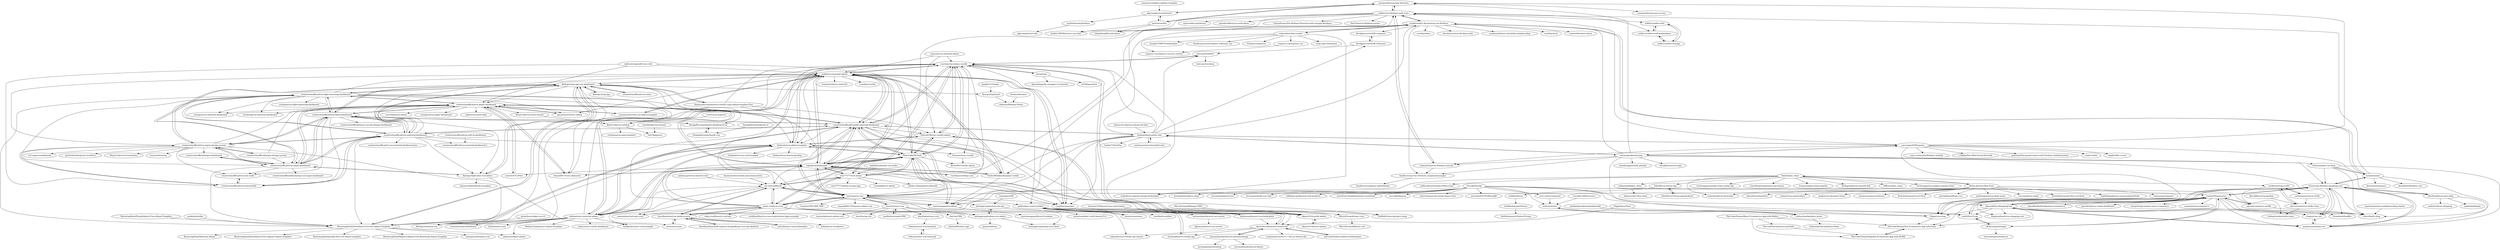 digraph G {
"mesqueeb/vuex-easy-firestore" -> "mesqueeb/vuex-easy-access"
"mesqueeb/vuex-easy-firestore" -> "gdg-tangier/vue-firestore"
"mesqueeb/vuex-easy-firestore" -> "posva/vuexfire" ["e"=1]
"mesqueeb/vuex-easy-firestore" -> "aofdev/vue-firebase-auth-vuex"
"creativetimofficial/vue-light-bootstrap-dashboard" -> "creativetimofficial/vue-paper-dashboard"
"creativetimofficial/vue-light-bootstrap-dashboard" -> "creativetimofficial/vue-black-dashboard"
"creativetimofficial/vue-light-bootstrap-dashboard" -> "cristijora/vue-light-bootstrap-dashboard"
"creativetimofficial/vue-light-bootstrap-dashboard" -> "creativetimofficial/vue-material-dashboard"
"creativetimofficial/vue-light-bootstrap-dashboard" -> "creativetimofficial/vue-argon-design-system"
"creativetimofficial/vue-light-bootstrap-dashboard" -> "flatlogic/sing-app-vue-dashboard"
"creativetimofficial/vue-light-bootstrap-dashboard" -> "BootstrapDash/StarAdmin-Free-Vue-Admin-Template"
"creativetimofficial/vue-light-bootstrap-dashboard" -> "devjin0617/vue2-admin-lte" ["e"=1]
"creativetimofficial/vue-light-bootstrap-dashboard" -> "creativetimofficial/vue-argon-dashboard"
"creativetimofficial/vue-light-bootstrap-dashboard" -> "BinarCode/vue-notifyjs"
"creativetimofficial/vue-light-bootstrap-dashboard" -> "tookit/vue-material-admin"
"creativetimofficial/vue-light-bootstrap-dashboard" -> "cristijora/vue-material-dashboard"
"creativetimofficial/vue-light-bootstrap-dashboard" -> "lucduong/vue-material-dashboard"
"creativetimofficial/vue-light-bootstrap-dashboard" -> "topfullstack/adminify"
"creativetimofficial/vue-light-bootstrap-dashboard" -> "epicmaxco/vuestic-admin" ["e"=1]
"coreui/coreui-free-vue-admin-template" -> "creativetimofficial/vue-paper-dashboard" ["e"=1]
"coreui/coreui-free-vue-admin-template" -> "tookit/vue-material-admin" ["e"=1]
"mattmezza/vue-beautiful-chat" -> "berksaribas/vuetify-chat" ["e"=1]
"DesignRevision/shards-ui" -> "DesignRevision/shards-vue" ["e"=1]
"codyseibert/tab-tracker" -> "academind/yt-devmeetup-vue-firebase"
"codyseibert/tab-tracker" -> "icebob/vue-express-mongo-boilerplate" ["e"=1]
"codyseibert/tab-tracker" -> "anaida07/MEVN-boilerplate" ["e"=1]
"codyseibert/tab-tracker" -> "bradtraversy/microposts_fullstack_vue" ["e"=1]
"codyseibert/tab-tracker" -> "Ethaan/vuexpresso" ["e"=1]
"codyseibert/tab-tracker" -> "express-vue/express-vue-mvc-starter"
"codyseibert/tab-tracker" -> "express-vue/express-vue" ["e"=1]
"codyseibert/tab-tracker" -> "vuejs-tips/cheatsheet" ["e"=1]
"creativetimofficial/vue-argon-design-system" -> "creativetimofficial/vue-argon-dashboard"
"creativetimofficial/vue-argon-design-system" -> "creativetimofficial/argon-design-system" ["e"=1]
"creativetimofficial/vue-argon-design-system" -> "creativetimofficial/vue-material-kit"
"creativetimofficial/vue-argon-design-system" -> "creativetimofficial/vue-now-ui-kit"
"creativetimofficial/vue-argon-design-system" -> "creativetimofficial/vue-black-dashboard"
"creativetimofficial/vue-argon-design-system" -> "creativetimofficial/vue-material-dashboard"
"creativetimofficial/vue-argon-design-system" -> "creativetimofficial/vue-light-bootstrap-dashboard"
"creativetimofficial/vue-argon-design-system" -> "creativetimofficial/vue-paper-dashboard"
"creativetimofficial/vue-argon-design-system" -> "mattrothenberg/vue-overdrive" ["e"=1]
"creativetimofficial/vue-argon-design-system" -> "vuesion/vuesion" ["e"=1]
"creativetimofficial/vue-argon-design-system" -> "tookit/vue-material-admin"
"creativetimofficial/vue-argon-design-system" -> "BinarCode/vue2-transitions" ["e"=1]
"creativetimofficial/vue-argon-design-system" -> "lusaxweb/vuesax" ["e"=1]
"creativetimofficial/vue-argon-design-system" -> "creativetimofficial/argon-dashboard" ["e"=1]
"creativetimofficial/vue-argon-design-system" -> "LeCoupa/vuedarkmode" ["e"=1]
"creativetimofficial/vue-argon-dashboard" -> "creativetimofficial/vue-black-dashboard"
"creativetimofficial/vue-argon-dashboard" -> "creativetimofficial/vue-argon-design-system"
"creativetimofficial/vue-argon-dashboard" -> "creativetimofficial/bootstrap-vue-argon-dashboard"
"creativetimofficial/vue-argon-dashboard" -> "creativetimofficial/vue-now-ui-kit"
"creativetimofficial/vue-argon-dashboard" -> "creativetimofficial/vue-material-dashboard"
"creativetimofficial/vue-argon-dashboard" -> "flatlogic/sing-app-vue-dashboard"
"creativetimofficial/vue-argon-dashboard" -> "creativetimofficial/vue-paper-dashboard"
"creativetimofficial/vue-argon-dashboard" -> "flatlogic/light-blue-vue-admin"
"creativetimofficial/vue-argon-dashboard" -> "creativetimofficial/argon-dashboard" ["e"=1]
"creativetimofficial/vue-argon-dashboard" -> "BootstrapDash/StarAdmin-Free-Vue-Admin-Template"
"flatlogic/sing-app-vue-dashboard" -> "flatlogic/light-blue-vue-admin"
"flatlogic/sing-app-vue-dashboard" -> "BootstrapDash/StarAdmin-Free-Vue-Admin-Template"
"flatlogic/sing-app-vue-dashboard" -> "flatlogic/sing-app" ["e"=1]
"flatlogic/sing-app-vue-dashboard" -> "creativetimofficial/vue-argon-dashboard"
"flatlogic/sing-app-vue-dashboard" -> "tookit/vue-material-admin"
"flatlogic/sing-app-vue-dashboard" -> "creativetimofficial/vue-material-dashboard"
"flatlogic/sing-app-vue-dashboard" -> "themeselection/materio-vuetify-vuejs-admin-template-free" ["e"=1]
"flatlogic/sing-app-vue-dashboard" -> "creativetimofficial/vue-notus" ["e"=1]
"flatlogic/sing-app-vue-dashboard" -> "DesignRevision/shards-dashboard-vue"
"flatlogic/sing-app-vue-dashboard" -> "creativetimofficial/vue-paper-dashboard"
"flatlogic/sing-app-vue-dashboard" -> "fatihunlu/vue-admin-template"
"flatlogic/sing-app-vue-dashboard" -> "creativetimofficial/vue-light-bootstrap-dashboard"
"flatlogic/sing-app-vue-dashboard" -> "flatlogic/material-vue"
"flatlogic/sing-app-vue-dashboard" -> "Alexays/Epiboard"
"flatlogic/sing-app-vue-dashboard" -> "creativetimofficial/vue-black-dashboard"
"Janglee123/eplee" -> "Alexays/Epiboard" ["e"=1]
"marketplacekit/marketplacekit" -> "stelace/marketplace-demo" ["e"=1]
"primefaces/sakai-vue-cli" -> "flatlogic/material-vue" ["e"=1]
"creativetimofficial/argon-design-system" -> "creativetimofficial/vue-argon-design-system" ["e"=1]
"creativetimofficial/argon-design-system" -> "creativetimofficial/vue-paper-dashboard" ["e"=1]
"creativetimofficial/argon-design-system" -> "creativetimofficial/vue-argon-dashboard" ["e"=1]
"creativetimofficial/vuetify-material-dashboard" -> "tookit/vue-material-admin"
"creativetimofficial/vuetify-material-dashboard" -> "Materialfy/M-Dash"
"creativetimofficial/vuetify-material-dashboard" -> "topfullstack/adminify"
"creativetimofficial/vuetify-material-dashboard" -> "vuetifyjs/awesome" ["e"=1]
"creativetimofficial/vuetify-material-dashboard" -> "vasttian/vue-admin-vuetify"
"creativetimofficial/vuetify-material-dashboard" -> "creativetimofficial/vue-material-dashboard"
"creativetimofficial/vuetify-material-dashboard" -> "creativetimofficial/vue-black-dashboard"
"creativetimofficial/vuetify-material-dashboard" -> "creativetimofficial/vue-paper-dashboard"
"creativetimofficial/vuetify-material-dashboard" -> "harryho/vue-crm"
"creativetimofficial/vuetify-material-dashboard" -> "fatihunlu/vue-admin-template"
"creativetimofficial/vuetify-material-dashboard" -> "eddami/nuxt-material-admin"
"creativetimofficial/vuetify-material-dashboard" -> "okami101/vuetify-admin"
"creativetimofficial/vuetify-material-dashboard" -> "ClickerMonkey/dayspan-vuetify" ["e"=1]
"creativetimofficial/vuetify-material-dashboard" -> "NelsonEAX/vue-vuetify-admin"
"creativetimofficial/vuetify-material-dashboard" -> "berksaribas/vuetify-chat"
"vuetifyjs/awesome" -> "tookit/vue-material-admin" ["e"=1]
"ever-co/ever-demand" -> "stelace/stelace" ["e"=1]
"creativetimofficial/vue-black-dashboard" -> "creativetimofficial/vue-argon-dashboard"
"creativetimofficial/vue-black-dashboard" -> "creativetimofficial/vue-light-bootstrap-dashboard"
"creativetimofficial/vue-black-dashboard" -> "creativetimofficial/vue-material-dashboard"
"creativetimofficial/vue-black-dashboard" -> "creativetimofficial/vuetify-material-dashboard"
"creativetimofficial/vue-black-dashboard" -> "DesignRevision/shards-dashboard-vue"
"creativetimofficial/vue-black-dashboard" -> "creativetimofficial/vue-argon-design-system"
"creativetimofficial/vue-black-dashboard" -> "creativetimofficial/vue-paper-dashboard"
"creativetimofficial/vue-black-dashboard" -> "creativetimofficial/vue-now-ui-kit"
"creativetimofficial/vue-black-dashboard" -> "creativetimofficial/vue-material-kit"
"creativetimofficial/vue-black-dashboard" -> "creativetimofficial/muse-vue-ant-design-dashboard" ["e"=1]
"creativetimofficial/vue-black-dashboard" -> "flatlogic/sing-app-vue-dashboard"
"creativetimofficial/vue-black-dashboard" -> "flatlogic/light-blue-vue-admin"
"armomu/vue-material-admin" -> "vasttian/vue-admin-vuetify" ["e"=1]
"armomu/vue-material-admin" -> "NelsonEAX/vue-vuetify-admin" ["e"=1]
"armomu/vue-material-admin" -> "tookit/vue-material-admin" ["e"=1]
"flatlogic/sing-app" -> "flatlogic/sing-app-vue-dashboard" ["e"=1]
"what-crud/vue-crud" -> "what-crud/laravel-crud-api"
"what-crud/vue-crud" -> "ais-one/cookbook"
"what-crud/vue-crud" -> "Materialfy/M-Dash"
"what-crud/vue-crud" -> "harryho/vue-crm"
"what-crud/vue-crud" -> "davellanedam/vue-skeleton-mvp"
"what-crud/vue-crud" -> "okami101/vuetify-admin"
"what-crud/vue-crud" -> "waseembarcha/vuejs-crud"
"what-crud/vue-crud" -> "rash0/Vue-Ecom"
"what-crud/vue-crud" -> "wxs77577/rest-admin"
"what-crud/vue-crud" -> "inshopgroup/inshop-crm-admin"
"what-crud/vue-crud" -> "eddami/nuxt-material-admin"
"what-crud/vue-crud" -> "tookit/vue-material-admin"
"what-crud/vue-crud" -> "creativetimofficial/vuetify-material-dashboard"
"what-crud/vue-crud" -> "topfullstack/adminify"
"what-crud/vue-crud" -> "cornflourblue/vue-vuex-registration-login-example" ["e"=1]
"Materialfy/M-Dash" -> "vasttian/vue-admin-vuetify"
"Materialfy/M-Dash" -> "creativetimofficial/vuetify-material-dashboard"
"Materialfy/M-Dash" -> "NelsonEAX/vue-vuetify-admin"
"Materialfy/M-Dash" -> "fatihunlu/vue-admin-template"
"Materialfy/M-Dash" -> "what-crud/vue-crud"
"Materialfy/M-Dash" -> "tookit/vue-material-admin"
"Materialfy/M-Dash" -> "topfullstack/adminify"
"Materialfy/M-Dash" -> "okami101/vuetify-admin"
"Materialfy/M-Dash" -> "eddami/nuxt-material-admin"
"Materialfy/M-Dash" -> "Kirito001/vuetify-admin"
"Materialfy/M-Dash" -> "nasirouwagana/vuebase"
"Materialfy/M-Dash" -> "wxs77577/rest-admin"
"Materialfy/M-Dash" -> "vuetifyjs/awesome" ["e"=1]
"Materialfy/M-Dash" -> "harryho/vue-crm"
"Materialfy/M-Dash" -> "ais-one/cookbook"
"berksaribas/vuetify-chat" -> "davidgaroro/vuetify-todo-pwa"
"berksaribas/vuetify-chat" -> "IanLuan/TodoDev"
"berksaribas/vuetify-chat" -> "nasirouwagana/vuebase"
"berksaribas/vuetify-chat" -> "vasttian/vue-admin-vuetify"
"berksaribas/vuetify-chat" -> "mattmezza/vue-beautiful-chat" ["e"=1]
"berksaribas/vuetify-chat" -> "ratracegrad/meal-prep"
"berksaribas/vuetify-chat" -> "academind/yt-devmeetup-vue-firebase"
"berksaribas/vuetify-chat" -> "vuetifyjs/awesome" ["e"=1]
"berksaribas/vuetify-chat" -> "herbat73/GenVue"
"berksaribas/vuetify-chat" -> "aofdev/vue-firebase-auth-vuex"
"berksaribas/vuetify-chat" -> "creativetimofficial/vuetify-material-dashboard"
"berksaribas/vuetify-chat" -> "savvyapps/SAVuegram"
"berksaribas/vuetify-chat" -> "ClickerMonkey/dayspan-vuetify" ["e"=1]
"berksaribas/vuetify-chat" -> "harryho/vue-crm"
"ivanlori/Vuemmerce" -> "ikismail/Vue-ShoppingCart"
"ivanlori/Vuemmerce" -> "rash0/Vue-Ecom"
"ivanlori/Vuemmerce" -> "crisgon/vue-cart"
"ivanlori/Vuemmerce" -> "18chetanpatel/shipit"
"ivanlori/Vuemmerce" -> "14nrv/buefy-shop"
"ivanlori/Vuemmerce" -> "ittus/vuejs-firebase-shopping-cart"
"ivanlori/Vuemmerce" -> "sdras/ecommerce-netlify" ["e"=1]
"ivanlori/Vuemmerce" -> "Hujjat/vue-shop"
"ivanlori/Vuemmerce" -> "cosmicjs/vue-ecommerce"
"ivanlori/Vuemmerce" -> "TheCoderDream/Vue-Ecommerce-App-with-Vuex"
"ivanlori/Vuemmerce" -> "matheusazzi/shop-vue"
"ivanlori/Vuemmerce" -> "AntonMoskalchenko/nuxt-ecommerce"
"ivanlori/Vuemmerce" -> "JayeshLab/vue-crypto-dashboard"
"ivanlori/Vuemmerce" -> "strapi/strapi-starter-nuxt-e-commerce" ["e"=1]
"ivanlori/Vuemmerce" -> "dangvanthanh/vue-shopping-cart"
"tookit/vue-material-admin" -> "vuetifyjs/awesome" ["e"=1]
"tookit/vue-material-admin" -> "creativetimofficial/vuetify-material-dashboard"
"tookit/vue-material-admin" -> "topfullstack/adminify"
"tookit/vue-material-admin" -> "vasttian/vue-admin-vuetify"
"tookit/vue-material-admin" -> "Materialfy/M-Dash"
"tookit/vue-material-admin" -> "eddami/nuxt-material-admin"
"tookit/vue-material-admin" -> "epicmaxco/vuestic-admin" ["e"=1]
"tookit/vue-material-admin" -> "ClickerMonkey/dayspan-vuetify" ["e"=1]
"tookit/vue-material-admin" -> "vuematerial/vue-material" ["e"=1]
"tookit/vue-material-admin" -> "goldcoders-corp/vuetified"
"tookit/vue-material-admin" -> "flatlogic/sing-app-vue-dashboard"
"tookit/vue-material-admin" -> "wxs77577/rest-admin"
"tookit/vue-material-admin" -> "coreui/coreui-free-vue-admin-template" ["e"=1]
"tookit/vue-material-admin" -> "fatihunlu/vue-admin-template"
"tookit/vue-material-admin" -> "vuetifyjs/vuetify" ["e"=1]
"stelace/stelace" -> "stelace/marketplace-demo"
"mdbootstrap/mdb-vue-ui-kit" -> "creativetimofficial/vue-material-kit" ["e"=1]
"mdbootstrap/mdb-vue-ui-kit" -> "tookit/vue-material-admin" ["e"=1]
"mdbootstrap/mdb-vue-ui-kit" -> "creativetimofficial/vue-paper-dashboard" ["e"=1]
"mdbootstrap/mdb-vue-ui-kit" -> "creativetimofficial/vuetify-material-dashboard" ["e"=1]
"sdras/ecommerce-netlify" -> "ivanlori/Vuemmerce" ["e"=1]
"sdras/ecommerce-netlify" -> "14nrv/buefy-shop" ["e"=1]
"inoerp/inoERP" -> "inshopgroup/inshop-crm-api" ["e"=1]
"marinaaisa/nuxt-markdown-blog-starter" -> "14nrv/buefy-shop" ["e"=1]
"ClickerMonkey/dayspan-vuetify" -> "tookit/vue-material-admin" ["e"=1]
"ClickerMonkey/dayspan-vuetify" -> "nasirouwagana/vuebase" ["e"=1]
"ClickerMonkey/dayspan-vuetify" -> "topfullstack/adminify" ["e"=1]
"ClickerMonkey/dayspan-vuetify" -> "creativetimofficial/vuetify-material-dashboard" ["e"=1]
"ikismail/Vue-ShoppingCart" -> "ivanlori/Vuemmerce"
"ikismail/Vue-ShoppingCart" -> "ittus/vuejs-firebase-shopping-cart"
"ikismail/Vue-ShoppingCart" -> "matheusazzi/shop-vue"
"ikismail/Vue-ShoppingCart" -> "dangvanthanh/vue-shopping-cart"
"ikismail/Vue-ShoppingCart" -> "crisgon/vue-cart"
"ikismail/Vue-ShoppingCart" -> "itswadesh/foodfire"
"ikismail/Vue-ShoppingCart" -> "TheCoderDream/Vue-Ecommerce-App-with-Vuex"
"ikismail/Vue-ShoppingCart" -> "rash0/Vue-Ecom"
"ikismail/Vue-ShoppingCart" -> "14nrv/buefy-shop"
"ikismail/Vue-ShoppingCart" -> "Hujjat/vue-shop"
"creativetimofficial/vue-material-dashboard" -> "creativetimofficial/vue-material-kit"
"creativetimofficial/vue-material-dashboard" -> "creativetimofficial/vue-black-dashboard"
"creativetimofficial/vue-material-dashboard" -> "creativetimofficial/vuetify-material-dashboard"
"creativetimofficial/vue-material-dashboard" -> "creativetimofficial/vue-argon-dashboard"
"creativetimofficial/vue-material-dashboard" -> "creativetimofficial/vue-light-bootstrap-dashboard"
"creativetimofficial/vue-material-dashboard" -> "flatlogic/sing-app-vue-dashboard"
"creativetimofficial/vue-material-dashboard" -> "BootstrapDash/StarAdmin-Free-Vue-Admin-Template"
"creativetimofficial/vue-material-dashboard" -> "creativetimofficial/vue-argon-design-system"
"creativetimofficial/vue-material-dashboard" -> "flatlogic/light-blue-vue-admin"
"creativetimofficial/vue-material-dashboard" -> "fatihunlu/vue-admin-template"
"creativetimofficial/vue-material-dashboard" -> "creativetimofficial/vue-paper-dashboard"
"creativetimofficial/vue-material-dashboard" -> "tookit/vue-material-admin"
"creativetimofficial/vue-material-dashboard" -> "creativetimofficial/vue-material-dashboard-2"
"creativetimofficial/vue-material-dashboard" -> "creativetimofficial/ct-vue-material-dashboard-pro"
"eddami/nuxt-material-admin" -> "Geminii/nuxtjs-dashboard"
"eddami/nuxt-material-admin" -> "tookit/vue-material-admin"
"eddami/nuxt-material-admin" -> "flatlogic/material-vue"
"eddami/nuxt-material-admin" -> "vasttian/vue-admin-vuetify"
"eddami/nuxt-material-admin" -> "toadkicker/nuxt-crud-example"
"eddami/nuxt-material-admin" -> "Materialfy/M-Dash"
"eddami/nuxt-material-admin" -> "fzn0x/mazer-nuxt" ["e"=1]
"eddami/nuxt-material-admin" -> "fatihunlu/vue-admin-template"
"eddami/nuxt-material-admin" -> "WailanTirajoh/nuxt3-admin-template" ["e"=1]
"eddami/nuxt-material-admin" -> "rekryt/nuxt-vuetify-dashboard"
"eddami/nuxt-material-admin" -> "ais-one/cookbook"
"eddami/nuxt-material-admin" -> "creativetimofficial/vuetify-material-dashboard"
"eddami/nuxt-material-admin" -> "BootstrapDash/StarAdmin-Free-Vue-Admin-Template"
"eddami/nuxt-material-admin" -> "zeknoss/empire-admin"
"davellanedam/vue-skeleton-mvp" -> "davellanedam/node-express-mongodb-jwt-rest-api-skeleton" ["e"=1]
"davellanedam/vue-skeleton-mvp" -> "ais-one/cookbook"
"davellanedam/vue-skeleton-mvp" -> "zmts/beauty-vuejs-boilerplate" ["e"=1]
"davellanedam/vue-skeleton-mvp" -> "vuesion/vuesion" ["e"=1]
"davellanedam/vue-skeleton-mvp" -> "what-crud/vue-crud"
"davellanedam/vue-skeleton-mvp" -> "bshiluk/vue-wordpress" ["e"=1]
"BootstrapDash/PurpleAdmin-Free-Admin-Template" -> "BootstrapDash/StarAdmin-Free-Vue-Admin-Template" ["e"=1]
"topfullstack/node-vue-moba" -> "wxs77577/rest-admin" ["e"=1]
"inshopgroup/inshop-crm-admin" -> "inshopgroup/inshop-crm-api"
"inshopgroup/inshop-crm-admin" -> "inshopgroup/inshop-crm-client"
"inshopgroup/inshop-crm-admin" -> "jpaulet/dArray"
"BootstrapDash/StarAdmin-Free-Vue-Admin-Template" -> "flatlogic/sing-app-vue-dashboard"
"BootstrapDash/StarAdmin-Free-Vue-Admin-Template" -> "zeknoss/empire-admin"
"BootstrapDash/StarAdmin-Free-Vue-Admin-Template" -> "fatihunlu/vue-admin-template"
"BootstrapDash/StarAdmin-Free-Vue-Admin-Template" -> "BootstrapDash/purple-free-vue-admin-template"
"BootstrapDash/StarAdmin-Free-Vue-Admin-Template" -> "BootstrapDash/MajesticAdmin-Free-Bootstrap-Admin-Template" ["e"=1]
"BootstrapDash/StarAdmin-Free-Vue-Admin-Template" -> "laraspace/laraspace-vue" ["e"=1]
"BootstrapDash/StarAdmin-Free-Vue-Admin-Template" -> "BootstrapDash/Material-Admin" ["e"=1]
"BootstrapDash/StarAdmin-Free-Vue-Admin-Template" -> "BootstrapDash/StarAdmin-Free-Angular-Admin-Template" ["e"=1]
"fatihunlu/vue-admin-template" -> "NelsonEAX/vue-vuetify-admin"
"fatihunlu/vue-admin-template" -> "vasttian/vue-admin-vuetify"
"fatihunlu/vue-admin-template" -> "okami101/vuetify-admin"
"fatihunlu/vue-admin-template" -> "Materialfy/M-Dash"
"fatihunlu/vue-admin-template" -> "BootstrapDash/StarAdmin-Free-Vue-Admin-Template"
"fatihunlu/vue-admin-template" -> "flatlogic/material-vue"
"fatihunlu/vue-admin-template" -> "Yiuman/citrus-vuetify" ["e"=1]
"fatihunlu/vue-admin-template" -> "bezkoder/vue-js-crud-example" ["e"=1]
"fatihunlu/vue-admin-template" -> "fatihunlu/vue-bootstrap-blog"
"fatihunlu/vue-admin-template" -> "eddami/nuxt-material-admin"
"nasirouwagana/vuebase" -> "nasirouwagana/laravel-vuebase"
"vuesion/vuesion" -> "davellanedam/vue-skeleton-mvp" ["e"=1]
"Viveckh/Veniqa" -> "ever-co/ever-demand" ["e"=1]
"Viveckh/Veniqa" -> "ikismail/Vue-ShoppingCart"
"Viveckh/Veniqa" -> "ivanlori/Vuemmerce"
"Viveckh/Veniqa" -> "chec/commercejs-nextjs-demo-store" ["e"=1]
"Viveckh/Veniqa" -> "yaroslav0507/FullStackJS" ["e"=1]
"Viveckh/Veniqa" -> "jrussbautista/dress-shop" ["e"=1]
"Viveckh/Veniqa" -> "mrvautin/expressCart" ["e"=1]
"Viveckh/Veniqa" -> "luvuong-le/node-vue-chat"
"Viveckh/Veniqa" -> "stelace/stelace"
"Viveckh/Veniqa" -> "sdil/open-production-web-projects"
"Viveckh/Veniqa" -> "storefront-foundation/react-storefront" ["e"=1]
"Viveckh/Veniqa" -> "icebob/vue-express-mongo-boilerplate" ["e"=1]
"Viveckh/Veniqa" -> "sdras/ecommerce-netlify" ["e"=1]
"Viveckh/Veniqa" -> "syscolabs/kasaya" ["e"=1]
"Viveckh/Veniqa" -> "rash0/Vue-Ecom"
"alefesouza/laravel-vue-boilerplate" -> "goldcoders-corp/vuetified" ["e"=1]
"alefesouza/laravel-vue-boilerplate" -> "darryldecode/laravel-starter-kit" ["e"=1]
"davestewart/vue-trello-clone" -> "zackthoutt/vue-trello"
"davestewart/vue-trello-clone" -> "CodingGarden/trello-clone"
"gdg-tangier/vue-firestore" -> "posva/vuexfire" ["e"=1]
"gdg-tangier/vue-firestore" -> "mesqueeb/vuex-easy-firestore"
"gdg-tangier/vue-firestore" -> "myfirebase/myfirebase"
"davellanedam/node-express-mongodb-jwt-rest-api-skeleton" -> "davellanedam/vue-skeleton-mvp" ["e"=1]
"puikinsh/notika" -> "BootstrapDash/StarAdmin-Free-Vue-Admin-Template" ["e"=1]
"creativetimofficial/vue-material-kit" -> "creativetimofficial/vue-now-ui-kit"
"creativetimofficial/vue-material-kit" -> "creativetimofficial/vue-material-dashboard"
"creativetimofficial/vue-material-kit" -> "creativetimofficial/vue-argon-design-system"
"koumoul-dev/vuetify-jsonschema-form" -> "ais-one/cookbook" ["e"=1]
"vuetifyjs/vuetifyjs.com" -> "academind/yt-devmeetup-vue-firebase" ["e"=1]
"vuetifyjs/vuetifyjs.com" -> "topfullstack/adminify" ["e"=1]
"vuetifyjs/vuetifyjs.com" -> "tookit/vue-material-admin" ["e"=1]
"TheCoderDream/React-Ecommerce-App-with-Redux" -> "TheCoderDream/Angular-Ecommerce-App-with-NGRX" ["e"=1]
"TheCoderDream/React-Ecommerce-App-with-Redux" -> "TheCoderDream/Vue-Ecommerce-App-with-Vuex" ["e"=1]
"TheCoderDream/React-Ecommerce-App-with-Redux" -> "TheCoderDream/react-portfolio" ["e"=1]
"ratracegrad/meal-prep" -> "academind/yt-devmeetup-vue-firebase"
"ratracegrad/meal-prep" -> "berksaribas/vuetify-chat"
"ratracegrad/meal-prep" -> "savvyapps/SAVuegram"
"ratracegrad/meal-prep" -> "ittus/vuejs-firebase-shopping-cart"
"ratracegrad/meal-prep" -> "Hujjat/vue-shop"
"ratracegrad/meal-prep" -> "sdras/sample-vue-shop" ["e"=1]
"ratracegrad/meal-prep" -> "CaptainYouz/vue-firebase-tutorial"
"ratracegrad/meal-prep" -> "crisgon/vue-cart"
"ratracegrad/meal-prep" -> "bradtraversy/vue_firestore_employeemanager"
"ratracegrad/meal-prep" -> "iamshaunjp/vuetify-playlist" ["e"=1]
"ratracegrad/meal-prep" -> "mesqueeb/vuex-easy-firestore"
"ratracegrad/meal-prep" -> "anoobbava/movie-app"
"DesignRevision/shards-vue" -> "DesignRevision/shards-dashboard-vue"
"sdras/sample-vue-shop" -> "14nrv/buefy-shop" ["e"=1]
"sdras/sample-vue-shop" -> "matheusazzi/shop-vue" ["e"=1]
"sdras/sample-vue-shop" -> "BosNaufal/vue-mini-shop" ["e"=1]
"sdras/sample-vue-shop" -> "ittus/vuejs-firebase-shopping-cart" ["e"=1]
"sdras/sample-vue-shop" -> "tamiat/tamiat" ["e"=1]
"elcobvg/laravel-vuetify-spa" -> "goldcoders-corp/vuetified"
"wxs77577/rest-admin" -> "topfullstack/adminify"
"wxs77577/rest-admin" -> "ais-one/cookbook"
"wxs77577/rest-admin" -> "wxs77577/adonis-mongo-app"
"wxs77577/rest-admin" -> "tookit/vue-material-admin"
"wxs77577/rest-admin" -> "Materialfy/M-Dash"
"wxs77577/rest-admin" -> "what-crud/vue-crud"
"wxs77577/rest-admin" -> "Cambalab/vue-admin" ["e"=1]
"wxs77577/rest-admin" -> "vasttian/vue-admin-vuetify"
"wxs77577/rest-admin" -> "adonis-china/adonis-adminify"
"TheCoderDream/Vue-Ecommerce-App-with-Vuex" -> "TheCoderDream/Angular-Ecommerce-App-with-NGRX"
"DesignRevision/shards-dashboard-vue" -> "DesignRevision/shards-vue"
"creativetimofficial/argon-dashboard" -> "creativetimofficial/vue-argon-dashboard" ["e"=1]
"anthonygore/vue-laravel-crud" -> "ais-one/cookbook" ["e"=1]
"rash0/Vue-Ecom" -> "18chetanpatel/shipit"
"rash0/Vue-Ecom" -> "ivanlori/Vuemmerce"
"faviator/faviator" -> "vladocar/Minimal-Notes"
"davidgaroro/vuetify-todo-pwa" -> "davidgaroro/vuetify-swipeout"
"davidgaroro/vuetify-todo-pwa" -> "IanLuan/TodoDev"
"NelsonEAX/vue-vuetify-admin" -> "okami101/vuetify-admin"
"NelsonEAX/vue-vuetify-admin" -> "vasttian/vue-admin-vuetify"
"NelsonEAX/vue-vuetify-admin" -> "fatihunlu/vue-admin-template"
"NelsonEAX/vue-vuetify-admin" -> "Materialfy/M-Dash"
"ais-one/cookbook" -> "what-crud/vue-crud"
"ais-one/cookbook" -> "waseembarcha/vuejs-crud"
"ais-one/cookbook" -> "wxs77577/rest-admin"
"ais-one/cookbook" -> "harryho/vue-crm"
"ais-one/cookbook" -> "vasttian/vue-admin-vuetify"
"ais-one/cookbook" -> "nasirouwagana/vuebase"
"ais-one/cookbook" -> "davellanedam/vue-skeleton-mvp"
"ais-one/cookbook" -> "toadkicker/nuxt-crud-example"
"bradtraversy/vue_firestore_employeemanager" -> "bradtraversy/jquery-githubfinder" ["e"=1]
"crisgon/vue-cart" -> "matheusazzi/shop-vue"
"crisgon/vue-cart" -> "ittus/vuejs-firebase-shopping-cart"
"vasttian/vue-admin-vuetify" -> "IanLuan/TodoDev"
"vasttian/vue-admin-vuetify" -> "Materialfy/M-Dash"
"vasttian/vue-admin-vuetify" -> "NelsonEAX/vue-vuetify-admin"
"vasttian/vue-admin-vuetify" -> "fatihunlu/vue-admin-template"
"vasttian/vue-admin-vuetify" -> "okami101/vuetify-admin"
"vasttian/vue-admin-vuetify" -> "darosh/oax"
"vasttian/vue-admin-vuetify" -> "tookit/vue-material-admin"
"vasttian/vue-admin-vuetify" -> "creativetimofficial/vuetify-material-dashboard"
"vasttian/vue-admin-vuetify" -> "vuetifyjs/awesome" ["e"=1]
"vasttian/vue-admin-vuetify" -> "TheWebFosters/project-camp"
"vasttian/vue-admin-vuetify" -> "topfullstack/adminify"
"vasttian/vue-admin-vuetify" -> "Yiuman/citrus-vuetify" ["e"=1]
"aofdev/vue-firebase-auth-vuex" -> "CaptainYouz/vue-firebase-tutorial"
"aofdev/vue-firebase-auth-vuex" -> "sejr/vuefire-quickstart"
"aofdev/vue-firebase-auth-vuex" -> "garethredfern/vue-auth-demo"
"aofdev/vue-firebase-auth-vuex" -> "aofdev/vuefire-auth"
"aofdev/vue-firebase-auth-vuex" -> "mesqueeb/vuex-easy-firestore"
"aofdev/vue-firebase-auth-vuex" -> "lmiller1990/firestore-vue-chat"
"aofdev/vue-firebase-auth-vuex" -> "aofdev/vuefire-realtimedatabase"
"aofdev/vue-firebase-auth-vuex" -> "CiaranPearse/Vie-firebase-firestore-auth-storage-database"
"aofdev/vue-firebase-auth-vuex" -> "DaxChen/vue-firebase-starter"
"aofdev/vue-firebase-auth-vuex" -> "academind/yt-devmeetup-vue-firebase"
"aofdev/vue-firebase-auth-vuex" -> "hfogelberg/fb-auth-demo"
"savvyapps/SAVuegram" -> "Hujjat/vue-shop"
"savvyapps/SAVuegram" -> "CaptainYouz/vue-firebase-tutorial"
"savvyapps/SAVuegram" -> "aofdev/vue-firebase-auth-vuex"
"savvyapps/SAVuegram" -> "mesqueeb/vuex-easy-firestore"
"savvyapps/SAVuegram" -> "ratracegrad/meal-prep"
"savvyapps/SAVuegram" -> "tamiat/tamiat"
"savvyapps/SAVuegram" -> "gautemo/Vue-guard-routes-with-Firebase-Authentication"
"savvyapps/SAVuegram" -> "berksaribas/vuetify-chat"
"savvyapps/SAVuegram" -> "vuejs/vuefire" ["e"=1]
"savvyapps/SAVuegram" -> "rajatk16/dc-covers"
"savvyapps/SAVuegram" -> "nuxt-community/firebase-module" ["e"=1]
"savvyapps/SAVuegram" -> "yTakkar/Vue-Mini-Social-Network" ["e"=1]
"Alexays/Epiboard" -> "vladocar/Minimal-Notes"
"flatlogic/light-blue-vue-admin" -> "flatlogic/sing-app-vue-dashboard"
"flatlogic/light-blue-vue-admin" -> "creativetimofficial/vue-argon-dashboard"
"flatlogic/light-blue-vue-admin" -> "flatlogic/material-vue"
"flatlogic/light-blue-vue-admin" -> "slanatech/dashblocks-template" ["e"=1]
"darryldecode/laravel-starter-kit" -> "goldcoders-corp/vuetified"
"darryldecode/laravel-starter-kit" -> "scriptmint/Laravel-5.7-Vue.js-Starter-Kit" ["e"=1]
"darryldecode/laravel-starter-kit" -> "elcobvg/laravel-vuetify-spa"
"darryldecode/laravel-starter-kit" -> "eolant/laravel-vuetify-spa-starter"
"darryldecode/laravel-starter-kit" -> "adr1enbe4udou1n/laravel-boilerplate" ["e"=1]
"darryldecode/laravel-starter-kit" -> "jeremykenedy/laravel-material-design"
"Hujjat/vue-shop" -> "ittus/vuejs-firebase-shopping-cart"
"Hujjat/vue-shop" -> "TheCoderDream/Vue-Ecommerce-App-with-Vuex"
"Hujjat/laravStart" -> "Hujjat/vue-shop" ["e"=1]
"Hujjat/laravStart" -> "darryldecode/laravel-starter-kit" ["e"=1]
"stelace/marketplace-demo" -> "stelace/stelace"
"stelace/marketplace-demo" -> "stelace/heroes-platform-demo"
"creativetimofficial/vue-now-ui-kit" -> "creativetimofficial/vue-material-kit"
"davidgaroro/vuetify-swipeout" -> "davidgaroro/vuetify-todo-pwa"
"inshopgroup/inshop-crm-api" -> "inshopgroup/inshop-crm-admin"
"inshopgroup/inshop-crm-api" -> "inshopgroup/inshop-crm-client"
"idanSaban/react-crm" -> "bebraw/react-crm-backend"
"IanLuan/TodoDev" -> "IanLuan/vue-keep"
"IanLuan/TodoDev" -> "vasttian/vue-admin-vuetify"
"TheCoderDream/Angular-Ecommerce-App-with-NGRX" -> "TheCoderDream/Vue-Ecommerce-App-with-Vuex"
"advanced-chat/vue-advanced-chat" -> "berksaribas/vuetify-chat" ["e"=1]
"creativetimofficial/vue-notus" -> "flatlogic/sing-app-vue-dashboard" ["e"=1]
"shelcia/CRM" -> "shelcia/Weather-app"
"Yiuman/citrus-vuetify" -> "Kirito001/vuetify-admin" ["e"=1]
"AnowarCST/laravel-vue-crud-starter" -> "okami101/vuetify-admin" ["e"=1]
"AnowarCST/laravel-vue-crud-starter" -> "darryldecode/laravel-starter-kit" ["e"=1]
"18chetanpatel/shipit" -> "rash0/Vue-Ecom"
"18chetanpatel/shipit" -> "ivanlori/Vuemmerce"
"18chetanpatel/shipit" -> "staticdesigner/modevue"
"Datlyfe/jira_clone" -> "zackthoutt/vue-trello"
"Datlyfe/jira_clone" -> "trungvose/jira-clone-angular" ["e"=1]
"Datlyfe/jira_clone" -> "kutlugsahin/vue-smooth-dnd" ["e"=1]
"Datlyfe/jira_clone" -> "oldboyxx/jira_clone" ["e"=1]
"Datlyfe/jira_clone" -> "TahaSh/vue-forum-app"
"Datlyfe/jira_clone" -> "techreagan/vue-nodejs-youtube-clone" ["e"=1]
"Datlyfe/jira_clone" -> "salihozdemir/stackoverflow-clone" ["e"=1]
"Datlyfe/jira_clone" -> "davellanedam/vue-skeleton-mvp"
"Datlyfe/jira_clone" -> "techreagan/youtube-clone-nodejs-api" ["e"=1]
"Datlyfe/jira_clone" -> "LinusBorg/composition-api-demos" ["e"=1]
"Datlyfe/jira_clone" -> "ditdot-dev/vue-flow-form"
"Datlyfe/jira_clone" -> "sebastianfdz/jira_clone"
"Datlyfe/jira_clone" -> "wearebraid/vue-formulate" ["e"=1]
"TahaSh/vue-forum-app" -> "TahaSh/vue-forum-app-backend"
"TahaSh/vue-forum-app" -> "sebbkw/forum"
"ditdot-dev/vue-flow-form" -> "Krutie/advanced-vue3-form"
"ditdot-dev/vue-flow-form" -> "wearebraid/vue-formulate" ["e"=1]
"ditdot-dev/vue-flow-form" -> "smickelbeard/flowy-vue" ["e"=1]
"ditdot-dev/vue-flow-form" -> "prabhuignoto/vue-float-menu" ["e"=1]
"ditdot-dev/vue-flow-form" -> "vue-email/vue-email" ["e"=1]
"ditdot-dev/vue-flow-form" -> "Krutie/distraction-free-vue-form"
"ditdot-dev/vue-flow-form" -> "amineyarman/vue-kinesis" ["e"=1]
"ditdot-dev/vue-flow-form" -> "SophiaSaiada/vue-conversational-form"
"ditdot-dev/vue-flow-form" -> "basics/nuxt-booster" ["e"=1]
"ditdot-dev/vue-flow-form" -> "ohmyform/ohmyform" ["e"=1]
"ditdot-dev/vue-flow-form" -> "unlayer/vue-email-editor" ["e"=1]
"ditdot-dev/vue-flow-form" -> "asigloo/vue-dynamic-forms" ["e"=1]
"ditdot-dev/vue-flow-form" -> "harryho/vue-crm"
"ditdot-dev/vue-flow-form" -> "Datlyfe/jira_clone"
"okami101/vuetify-admin" -> "okami101/laravel-admin"
"okami101/vuetify-admin" -> "NelsonEAX/vue-vuetify-admin"
"okami101/vuetify-admin" -> "vasttian/vue-admin-vuetify"
"okami101/vuetify-admin" -> "fatihunlu/vue-admin-template"
"bebraw/react-crm-backend" -> "bebraw/react-crm-frontend"
"MicroPyramid/react-crm" -> "MicroPyramid/flutter-crm"
"okami101/laravel-admin" -> "okami101/vuetify-admin"
"TahaSh/vue-forum-app-backend" -> "TahaSh/vue-forum-app"
"bebraw/react-crm-frontend" -> "bebraw/react-crm-backend"
"TheCoderDream/react-portfolio" -> "TheCoderDream/Angular-Ecommerce-App-with-NGRX"
"themeselection/materio-vuetify-vuejs-admin-template-free" -> "flatlogic/material-vue" ["e"=1]
"themeselection/materio-vuetify-vuejs-admin-template-free" -> "NelsonEAX/vue-vuetify-admin" ["e"=1]
"themeselection/materio-vuetify-vuejs-admin-template-free" -> "vasttian/vue-admin-vuetify" ["e"=1]
"themeselection/materio-vuetify-vuejs-admin-template-free" -> "fatihunlu/vue-admin-template" ["e"=1]
"themeselection/materio-vuetify-vuejs-admin-template-free" -> "flatlogic/sing-app-vue-dashboard" ["e"=1]
"creativetimofficial/vue-soft-ui-dashboard" -> "creativetimofficial/vue-material-dashboard-2"
"Cocolabs-SAS/cocorico" -> "stelace/stelace" ["e"=1]
"misterGF/CoPilot" -> "creativetimofficial/vue-paper-dashboard" ["e"=1]
"tomRedox/simpleCRM" -> "harryho/react-crm" ["e"=1]
"BosNaufal/vue-mini-shop" -> "ittus/vuejs-firebase-shopping-cart"
"BosNaufal/vue-mini-shop" -> "rajabishek/begin"
"BosNaufal/vue-mini-shop" -> "matheusazzi/shop-vue"
"BosNaufal/vue-mini-shop" -> "andylei18/vue-shopping" ["e"=1]
"zackthoutt/vue-trello" -> "carlosazaustre/vue-trello"
"zackthoutt/vue-trello" -> "davestewart/vue-trello-clone"
"zackthoutt/vue-trello" -> "CodingGarden/trello-clone"
"sebastianfdz/jira_clone" -> "daniserrano7/jira-clone"
"posva/vuexfire" -> "gdg-tangier/vue-firestore" ["e"=1]
"posva/vuexfire" -> "mesqueeb/vuex-easy-firestore" ["e"=1]
"posva/vuexfire" -> "hfogelberg/fb-auth-demo" ["e"=1]
"posva/vuexfire" -> "lmiller1990/firestore-vue-chat" ["e"=1]
"jeremykenedy/laravel-material-design" -> "darryldecode/laravel-starter-kit"
"jeremykenedy/laravel-material-design" -> "jeremykenedy/larablog"
"jeremykenedy/laravel-material-design" -> "jeremykenedy/laravel-admin"
"matheusazzi/shop-vue" -> "ittus/vuejs-firebase-shopping-cart"
"matheusazzi/shop-vue" -> "crisgon/vue-cart"
"matheusazzi/shop-vue" -> "ikismail/Vue-ShoppingCart"
"express-vue/express-vue" -> "express-vue/express-vue-mvc-starter" ["e"=1]
"adr1enbe4udou1n/laravel-boilerplate" -> "darryldecode/laravel-starter-kit" ["e"=1]
"zmts/beauty-vuejs-boilerplate" -> "davellanedam/vue-skeleton-mvp" ["e"=1]
"santiblanko/vue-instant" -> "NxtChg/pieces" ["e"=1]
"AshMenhennett/Forum" -> "AshMenhennett/Salon-Pricing"
"creativetimofficial/vue-paper-dashboard" -> "creativetimofficial/vue-light-bootstrap-dashboard"
"creativetimofficial/vue-paper-dashboard" -> "misterGF/CoPilot" ["e"=1]
"creativetimofficial/vue-paper-dashboard" -> "epicmaxco/vuestic-admin" ["e"=1]
"creativetimofficial/vue-paper-dashboard" -> "topfullstack/adminify"
"creativetimofficial/vue-paper-dashboard" -> "creativetimofficial/vuetify-material-dashboard"
"creativetimofficial/vue-paper-dashboard" -> "BinarCode/vue-form-wizard" ["e"=1]
"creativetimofficial/vue-paper-dashboard" -> "vue-bulma/vue-admin" ["e"=1]
"creativetimofficial/vue-paper-dashboard" -> "creativetimofficial/vue-black-dashboard"
"creativetimofficial/vue-paper-dashboard" -> "cristijora/vue-paper-dashboard"
"creativetimofficial/vue-paper-dashboard" -> "creativetimofficial/vue-argon-dashboard"
"creativetimofficial/vue-paper-dashboard" -> "devjin0617/vue2-admin-lte" ["e"=1]
"creativetimofficial/vue-paper-dashboard" -> "coreui/coreui-free-vue-admin-template" ["e"=1]
"creativetimofficial/vue-paper-dashboard" -> "xaksis/vue-good-table" ["e"=1]
"creativetimofficial/vue-paper-dashboard" -> "lucduong/vue-material-dashboard"
"creativetimofficial/vue-paper-dashboard" -> "cristijora/vue-material-dashboard"
"ittus/vuejs-firebase-shopping-cart" -> "matheusazzi/shop-vue"
"ittus/vuejs-firebase-shopping-cart" -> "crisgon/vue-cart"
"ittus/vuejs-firebase-shopping-cart" -> "tamiat/tamiat"
"ittus/vuejs-firebase-shopping-cart" -> "ikismail/Vue-ShoppingCart"
"ittus/vuejs-firebase-shopping-cart" -> "BosNaufal/vue-mini-shop"
"ittus/vuejs-firebase-shopping-cart" -> "Hujjat/vue-shop"
"ittus/vuejs-firebase-shopping-cart" -> "ivanlori/Vuemmerce"
"ittus/vuejs-firebase-shopping-cart" -> "itswadesh/foodfire"
"ittus/vuejs-firebase-shopping-cart" -> "14nrv/buefy-shop"
"BinarCode/vue-form-wizard" -> "BinarCode/vue-notifyjs" ["e"=1]
"sebbkw/forum" -> "AshMenhennett/Forum"
"devjin0617/vue2-admin-lte" -> "creativetimofficial/vue-paper-dashboard" ["e"=1]
"devjin0617/vue2-admin-lte" -> "topfullstack/adminify" ["e"=1]
"devjin0617/vue2-admin-lte" -> "tookit/vue-material-admin" ["e"=1]
"nerissaolaes/laravel-vue-starter" -> "kJamesy/laravel-vue-starter"
"aofdev/vuefire-realtimedatabase" -> "aofdev/vuefire-storage"
"aofdev/vuefire-realtimedatabase" -> "aofdev/vuefire-auth"
"myfirebase/myfirebase" -> "gdg-tangier/cervello"
"aofdev/vuefire-auth" -> "aofdev/vuefire-realtimedatabase"
"aofdev/vuefire-auth" -> "aofdev/vuefire-storage"
"aofdev/vuefire-storage" -> "aofdev/vuefire-realtimedatabase"
"aofdev/vuefire-storage" -> "aofdev/vuefire-auth"
"topfullstack/adminify" -> "wxs77577/rest-admin"
"topfullstack/adminify" -> "tookit/vue-material-admin"
"topfullstack/adminify" -> "creativetimofficial/vuetify-material-dashboard"
"topfullstack/adminify" -> "harryho/vue-crm"
"topfullstack/adminify" -> "Materialfy/M-Dash"
"topfullstack/adminify" -> "vasttian/vue-admin-vuetify"
"topfullstack/adminify" -> "vuetifyjs/awesome" ["e"=1]
"topfullstack/adminify" -> "creativetimofficial/vue-paper-dashboard"
"topfullstack/adminify" -> "devjin0617/vue2-admin-lte" ["e"=1]
"topfullstack/adminify" -> "ClickerMonkey/dayspan-vuetify" ["e"=1]
"topfullstack/adminify" -> "misterGF/CoPilot" ["e"=1]
"topfullstack/adminify" -> "academind/yt-devmeetup-vue-firebase"
"topfullstack/adminify" -> "nasirouwagana/vuebase"
"topfullstack/adminify" -> "ais-one/cookbook"
"topfullstack/adminify" -> "vuetifyjs/vuetifyjs.com" ["e"=1]
"epicmaxco/vuestic-admin" -> "creativetimofficial/vue-paper-dashboard" ["e"=1]
"goldcoders-corp/vuetified" -> "elcobvg/laravel-vuetify-spa"
"goldcoders-corp/vuetified" -> "darryldecode/laravel-starter-kit"
"goldcoders-corp/vuetified" -> "laravel-enso/enso" ["e"=1]
"goldcoders-corp/vuetified" -> "alefesouza/laravel-vue-boilerplate" ["e"=1]
"goldcoders-corp/vuetified" -> "vuetified/vuetified"
"goldcoders-corp/vuetified" -> "nerissaolaes/laravel-vue-starter"
"goldcoders-corp/vuetified" -> "eolant/laravel-vuetify-spa-starter"
"goldcoders-corp/vuetified" -> "ratiw/vuetable-2-with-laravel-5.4" ["e"=1]
"goldcoders-corp/vuetified" -> "TheWebFosters/project-camp"
"harryho/react-crm" -> "tomRedox/simpleCRM" ["e"=1]
"harryho/react-crm" -> "harryho/vue-crm"
"harryho/react-crm" -> "marmelab/react-admin-crm"
"harryho/react-crm" -> "harryho/ng-crm"
"harryho/react-crm" -> "idanSaban/react-crm"
"harryho/react-crm" -> "MicroPyramid/react-crm"
"harryho/react-crm" -> "shelcia/CRM"
"azouaoui-med/pro-sidebar-template" -> "gdg-tangier/vue-firestore" ["e"=1]
"BrockReece/vue-kanban" -> "davestewart/vue-trello-clone" ["e"=1]
"tamiat/tamiat" -> "ittus/vuejs-firebase-shopping-cart"
"tamiat/tamiat" -> "academind/yt-devmeetup-vue-firebase"
"tamiat/tamiat" -> "14nrv/buefy-shop"
"tamiat/tamiat" -> "krestaino/nuepress" ["e"=1]
"tamiat/tamiat" -> "alexabbott/firebase-cms" ["e"=1]
"tamiat/tamiat" -> "aofdev/vue-firebase-auth-vuex"
"MicroPyramid/Django-CRM" -> "MicroPyramid/react-crm" ["e"=1]
"euvl/vue-js-popover" -> "BinarCode/vue-notifyjs" ["e"=1]
"harryho/vue-crm" -> "harryho/react-crm"
"harryho/vue-crm" -> "inshopgroup/inshop-crm-admin"
"harryho/vue-crm" -> "topfullstack/adminify"
"harryho/vue-crm" -> "what-crud/vue-crud"
"harryho/vue-crm" -> "mayank091193/quasar-admin-crm" ["e"=1]
"harryho/vue-crm" -> "ais-one/cookbook"
"harryho/vue-crm" -> "creativetimofficial/vuetify-material-dashboard"
"harryho/vue-crm" -> "fatihunlu/vue-admin-template"
"harryho/vue-crm" -> "inshopgroup/inshop-crm-api"
"harryho/vue-crm" -> "Materialfy/M-Dash"
"harryho/vue-crm" -> "vuetifyjs/awesome" ["e"=1]
"harryho/vue-crm" -> "waseembarcha/vuejs-crud"
"harryho/vue-crm" -> "Leandco/TM-CRM_ERP" ["e"=1]
"harryho/vue-crm" -> "nasirouwagana/vuebase"
"harryho/vue-crm" -> "goldcoders-corp/vuetified"
"CaptainYouz/vue-firebase-tutorial" -> "aofdev/vue-firebase-auth-vuex"
"CaptainYouz/vue-firebase-tutorial" -> "bradtraversy/vue_firestore_employeemanager"
"laravel-enso/enso" -> "goldcoders-corp/vuetified" ["e"=1]
"darosh/oax" -> "darosh/angular-swagger-ui-material"
"darosh/oax" -> "vasttian/vue-admin-vuetify"
"darosh/oax" -> "cb109/payshare"
"academind/yt-devmeetup-vue-firebase" -> "bradtraversy/vue_firestore_employeemanager"
"academind/yt-devmeetup-vue-firebase" -> "vuetifyjs/docs" ["e"=1]
"academind/yt-devmeetup-vue-firebase" -> "tamiat/tamiat"
"academind/yt-devmeetup-vue-firebase" -> "davidroyer/nuxt-firebase-auth" ["e"=1]
"academind/yt-devmeetup-vue-firebase" -> "aofdev/vue-firebase-auth-vuex"
"academind/yt-devmeetup-vue-firebase" -> "academind/nuxt-storyblok-complete-blog"
"academind/yt-devmeetup-vue-firebase" -> "codyseibert/tab-tracker"
"academind/yt-devmeetup-vue-firebase" -> "nasirouwagana/vuebase"
"academind/yt-devmeetup-vue-firebase" -> "vuetifyjs/nuxt"
"academind/yt-devmeetup-vue-firebase" -> "davidgaroro/vuetify-swipeout"
"academind/yt-devmeetup-vue-firebase" -> "yomete/firestore-demo"
"carlosazaustre/vue-trello" -> "zackthoutt/vue-trello"
"carlosazaustre/vue-trello" -> "davestewart/vue-trello-clone"
"BinarCode/vue-notifyjs" -> "cristijora/vue-npm-template"
"BinarCode/vue-notifyjs" -> "NxtChg/pieces"
"mesqueeb/vuex-easy-firestore" ["l"="-7.693,-32.698"]
"mesqueeb/vuex-easy-access" ["l"="-7.693,-32.729"]
"gdg-tangier/vue-firestore" ["l"="-7.662,-32.738"]
"posva/vuexfire" ["l"="-6.738,-32.168", "c"=72]
"aofdev/vue-firebase-auth-vuex" ["l"="-7.692,-32.675"]
"creativetimofficial/vue-light-bootstrap-dashboard" ["l"="-7.965,-32.731"]
"creativetimofficial/vue-paper-dashboard" ["l"="-7.941,-32.716"]
"creativetimofficial/vue-black-dashboard" ["l"="-7.989,-32.724"]
"cristijora/vue-light-bootstrap-dashboard" ["l"="-7.959,-32.774"]
"creativetimofficial/vue-material-dashboard" ["l"="-7.985,-32.707"]
"creativetimofficial/vue-argon-design-system" ["l"="-7.984,-32.748"]
"flatlogic/sing-app-vue-dashboard" ["l"="-8.008,-32.705"]
"BootstrapDash/StarAdmin-Free-Vue-Admin-Template" ["l"="-8.002,-32.679"]
"devjin0617/vue2-admin-lte" ["l"="-6.317,-32.427", "c"=72]
"creativetimofficial/vue-argon-dashboard" ["l"="-8.009,-32.729"]
"BinarCode/vue-notifyjs" ["l"="-8.029,-32.8"]
"tookit/vue-material-admin" ["l"="-7.958,-32.667"]
"cristijora/vue-material-dashboard" ["l"="-7.928,-32.748"]
"lucduong/vue-material-dashboard" ["l"="-7.934,-32.766"]
"topfullstack/adminify" ["l"="-7.9,-32.652"]
"epicmaxco/vuestic-admin" ["l"="-6.225,-32.33", "c"=72]
"coreui/coreui-free-vue-admin-template" ["l"="-6.31,-32.378", "c"=72]
"mattmezza/vue-beautiful-chat" ["l"="-6.602,-32.654", "c"=72]
"berksaribas/vuetify-chat" ["l"="-7.813,-32.648"]
"DesignRevision/shards-ui" ["l"="22.848,-27.544", "c"=28]
"DesignRevision/shards-vue" ["l"="-8.128,-32.74"]
"codyseibert/tab-tracker" ["l"="-7.747,-32.714"]
"academind/yt-devmeetup-vue-firebase" ["l"="-7.761,-32.658"]
"icebob/vue-express-mongo-boilerplate" ["l"="3.01,-20.914", "c"=450]
"anaida07/MEVN-boilerplate" ["l"="3.098,-20.806", "c"=450]
"bradtraversy/microposts_fullstack_vue" ["l"="-50.463,-10.617", "c"=388]
"Ethaan/vuexpresso" ["l"="-0.024,-20.574", "c"=153]
"express-vue/express-vue-mvc-starter" ["l"="-7.737,-32.755"]
"express-vue/express-vue" ["l"="-6.665,-32.215", "c"=72]
"vuejs-tips/cheatsheet" ["l"="-6.522,-32.346", "c"=72]
"creativetimofficial/argon-design-system" ["l"="-12.926,-30.831", "c"=741]
"creativetimofficial/vue-material-kit" ["l"="-8.015,-32.753"]
"creativetimofficial/vue-now-ui-kit" ["l"="-8.003,-32.768"]
"mattrothenberg/vue-overdrive" ["l"="-6.789,-32.372", "c"=72]
"vuesion/vuesion" ["l"="-6.532,-32.262", "c"=72]
"BinarCode/vue2-transitions" ["l"="-6.765,-32.384", "c"=72]
"lusaxweb/vuesax" ["l"="-6.428,-32.278", "c"=72]
"creativetimofficial/argon-dashboard" ["l"="-12.864,-30.783", "c"=741]
"LeCoupa/vuedarkmode" ["l"="-6.811,-32.304", "c"=72]
"creativetimofficial/bootstrap-vue-argon-dashboard" ["l"="-8.053,-32.768"]
"flatlogic/light-blue-vue-admin" ["l"="-8.035,-32.706"]
"flatlogic/sing-app" ["l"="9.774,-22.606", "c"=47]
"themeselection/materio-vuetify-vuejs-admin-template-free" ["l"="-12.928,-31.321", "c"=343]
"creativetimofficial/vue-notus" ["l"="-13.016,-31.383", "c"=343]
"DesignRevision/shards-dashboard-vue" ["l"="-8.083,-32.73"]
"fatihunlu/vue-admin-template" ["l"="-7.972,-32.649"]
"flatlogic/material-vue" ["l"="-8.019,-32.666"]
"Alexays/Epiboard" ["l"="-8.001,-32.813"]
"Janglee123/eplee" ["l"="11.656,-7.263", "c"=1221]
"marketplacekit/marketplacekit" ["l"="-15.227,27.953", "c"=29]
"stelace/marketplace-demo" ["l"="-7.574,-32.399"]
"primefaces/sakai-vue-cli" ["l"="-6.283,-30.834", "c"=1186]
"creativetimofficial/vuetify-material-dashboard" ["l"="-7.928,-32.667"]
"Materialfy/M-Dash" ["l"="-7.928,-32.629"]
"vuetifyjs/awesome" ["l"="-7.773,-30.242", "c"=31]
"vasttian/vue-admin-vuetify" ["l"="-7.921,-32.648"]
"harryho/vue-crm" ["l"="-7.934,-32.589"]
"eddami/nuxt-material-admin" ["l"="-7.969,-32.63"]
"okami101/vuetify-admin" ["l"="-7.948,-32.623"]
"ClickerMonkey/dayspan-vuetify" ["l"="-6.496,-32.633", "c"=72]
"NelsonEAX/vue-vuetify-admin" ["l"="-7.947,-32.642"]
"ever-co/ever-demand" ["l"="2.01,-21.018", "c"=269]
"stelace/stelace" ["l"="-7.595,-32.421"]
"creativetimofficial/muse-vue-ant-design-dashboard" ["l"="-12.942,-30.918", "c"=741]
"armomu/vue-material-admin" ["l"="-3.318,-35.728", "c"=246]
"what-crud/vue-crud" ["l"="-7.9,-32.594"]
"what-crud/laravel-crud-api" ["l"="-7.869,-32.564"]
"ais-one/cookbook" ["l"="-7.918,-32.602"]
"davellanedam/vue-skeleton-mvp" ["l"="-7.925,-32.543"]
"waseembarcha/vuejs-crud" ["l"="-7.904,-32.568"]
"rash0/Vue-Ecom" ["l"="-7.72,-32.529"]
"wxs77577/rest-admin" ["l"="-7.898,-32.624"]
"inshopgroup/inshop-crm-admin" ["l"="-7.955,-32.55"]
"cornflourblue/vue-vuex-registration-login-example" ["l"="3.102,-21.463", "c"=450]
"Kirito001/vuetify-admin" ["l"="-7.979,-32.605"]
"nasirouwagana/vuebase" ["l"="-7.86,-32.627"]
"davidgaroro/vuetify-todo-pwa" ["l"="-7.816,-32.673"]
"IanLuan/TodoDev" ["l"="-7.859,-32.662"]
"ratracegrad/meal-prep" ["l"="-7.726,-32.625"]
"herbat73/GenVue" ["l"="-7.804,-32.698"]
"savvyapps/SAVuegram" ["l"="-7.726,-32.645"]
"ivanlori/Vuemmerce" ["l"="-7.667,-32.532"]
"ikismail/Vue-ShoppingCart" ["l"="-7.66,-32.547"]
"crisgon/vue-cart" ["l"="-7.684,-32.564"]
"18chetanpatel/shipit" ["l"="-7.701,-32.51"]
"14nrv/buefy-shop" ["l"="-7.652,-32.589"]
"ittus/vuejs-firebase-shopping-cart" ["l"="-7.663,-32.574"]
"sdras/ecommerce-netlify" ["l"="28.151,-27.929", "c"=582]
"Hujjat/vue-shop" ["l"="-7.684,-32.586"]
"cosmicjs/vue-ecommerce" ["l"="-7.64,-32.504"]
"TheCoderDream/Vue-Ecommerce-App-with-Vuex" ["l"="-7.629,-32.572"]
"matheusazzi/shop-vue" ["l"="-7.645,-32.558"]
"AntonMoskalchenko/nuxt-ecommerce" ["l"="-7.675,-32.498"]
"JayeshLab/vue-crypto-dashboard" ["l"="-7.601,-32.509"]
"strapi/strapi-starter-nuxt-e-commerce" ["l"="24.842,-27.647", "c"=991]
"dangvanthanh/vue-shopping-cart" ["l"="-7.636,-32.523"]
"vuematerial/vue-material" ["l"="-6.293,-32.226", "c"=72]
"goldcoders-corp/vuetified" ["l"="-8.069,-32.601"]
"vuetifyjs/vuetify" ["l"="-6.19,-32.179", "c"=72]
"mdbootstrap/mdb-vue-ui-kit" ["l"="9.459,-22.401", "c"=47]
"inoerp/inoERP" ["l"="-12.555,-27.818", "c"=1264]
"inshopgroup/inshop-crm-api" ["l"="-7.981,-32.547"]
"marinaaisa/nuxt-markdown-blog-starter" ["l"="-9.488,-30.683", "c"=1104]
"itswadesh/foodfire" ["l"="-7.623,-32.545"]
"creativetimofficial/vue-material-dashboard-2" ["l"="-8.05,-32.747"]
"creativetimofficial/ct-vue-material-dashboard-pro" ["l"="-8.047,-32.725"]
"Geminii/nuxtjs-dashboard" ["l"="-8.009,-32.609"]
"toadkicker/nuxt-crud-example" ["l"="-7.968,-32.587"]
"fzn0x/mazer-nuxt" ["l"="-6.233,-30.879", "c"=1186]
"WailanTirajoh/nuxt3-admin-template" ["l"="-6.213,-30.911", "c"=1186]
"rekryt/nuxt-vuetify-dashboard" ["l"="-8.009,-32.59"]
"zeknoss/empire-admin" ["l"="-8.01,-32.646"]
"davellanedam/node-express-mongodb-jwt-rest-api-skeleton" ["l"="2.974,-21.033", "c"=450]
"zmts/beauty-vuejs-boilerplate" ["l"="-6.459,-32.292", "c"=72]
"bshiluk/vue-wordpress" ["l"="12.193,-35.014", "c"=27]
"BootstrapDash/PurpleAdmin-Free-Admin-Template" ["l"="-12.772,-30.68", "c"=741]
"topfullstack/node-vue-moba" ["l"="-5.781,-34.275", "c"=195]
"inshopgroup/inshop-crm-client" ["l"="-7.984,-32.526"]
"jpaulet/dArray" ["l"="-7.959,-32.522"]
"BootstrapDash/purple-free-vue-admin-template" ["l"="-8.049,-32.673"]
"BootstrapDash/MajesticAdmin-Free-Bootstrap-Admin-Template" ["l"="-12.778,-30.705", "c"=741]
"laraspace/laraspace-vue" ["l"="-15.518,28.167", "c"=29]
"BootstrapDash/Material-Admin" ["l"="-12.742,-30.678", "c"=741]
"BootstrapDash/StarAdmin-Free-Angular-Admin-Template" ["l"="-12.659,-30.661", "c"=741]
"Yiuman/citrus-vuetify" ["l"="-3.452,-42.617", "c"=485]
"bezkoder/vue-js-crud-example" ["l"="2.986,-21.353", "c"=450]
"fatihunlu/vue-bootstrap-blog" ["l"="-7.999,-32.636"]
"nasirouwagana/laravel-vuebase" ["l"="-7.835,-32.615"]
"Viveckh/Veniqa" ["l"="-7.649,-32.472"]
"chec/commercejs-nextjs-demo-store" ["l"="-52.657,-10.711", "c"=987]
"yaroslav0507/FullStackJS" ["l"="9.542,-22.49", "c"=47]
"jrussbautista/dress-shop" ["l"="-52.701,-10.704", "c"=987]
"mrvautin/expressCart" ["l"="3.129,-20.91", "c"=450]
"luvuong-le/node-vue-chat" ["l"="-7.612,-32.453"]
"sdil/open-production-web-projects" ["l"="-7.652,-32.425"]
"storefront-foundation/react-storefront" ["l"="-52.749,-10.852", "c"=987]
"syscolabs/kasaya" ["l"="-3.637,-28.66", "c"=4]
"alefesouza/laravel-vue-boilerplate" ["l"="-15.382,28.087", "c"=29]
"darryldecode/laravel-starter-kit" ["l"="-8.135,-32.594"]
"davestewart/vue-trello-clone" ["l"="-8.088,-32.348"]
"zackthoutt/vue-trello" ["l"="-8.066,-32.364"]
"CodingGarden/trello-clone" ["l"="-8.107,-32.36"]
"myfirebase/myfirebase" ["l"="-7.635,-32.768"]
"puikinsh/notika" ["l"="-12.776,-30.638", "c"=741]
"koumoul-dev/vuetify-jsonschema-form" ["l"="-3.214,7.942", "c"=1222]
"vuetifyjs/vuetifyjs.com" ["l"="-7.012,-31.821", "c"=72]
"TheCoderDream/React-Ecommerce-App-with-Redux" ["l"="-52.592,-10.876", "c"=987]
"TheCoderDream/Angular-Ecommerce-App-with-NGRX" ["l"="-7.592,-32.586"]
"TheCoderDream/react-portfolio" ["l"="-7.555,-32.594"]
"sdras/sample-vue-shop" ["l"="28.125,-27.973", "c"=582]
"CaptainYouz/vue-firebase-tutorial" ["l"="-7.704,-32.66"]
"bradtraversy/vue_firestore_employeemanager" ["l"="-7.731,-32.666"]
"iamshaunjp/vuetify-playlist" ["l"="43.292,16.908", "c"=473]
"anoobbava/movie-app" ["l"="-7.666,-32.629"]
"BosNaufal/vue-mini-shop" ["l"="-7.605,-32.565"]
"tamiat/tamiat" ["l"="-7.694,-32.619"]
"elcobvg/laravel-vuetify-spa" ["l"="-8.101,-32.594"]
"wxs77577/adonis-mongo-app" ["l"="-7.867,-32.607"]
"Cambalab/vue-admin" ["l"="-0.225,12.855", "c"=15]
"adonis-china/adonis-adminify" ["l"="-7.852,-32.592"]
"anthonygore/vue-laravel-crud" ["l"="-15.508,28.207", "c"=29]
"faviator/faviator" ["l"="-8.016,-32.903"]
"vladocar/Minimal-Notes" ["l"="-8.008,-32.867"]
"davidgaroro/vuetify-swipeout" ["l"="-7.788,-32.675"]
"bradtraversy/jquery-githubfinder" ["l"="-50.401,-10.521", "c"=388]
"darosh/oax" ["l"="-7.879,-32.705"]
"TheWebFosters/project-camp" ["l"="-8.03,-32.621"]
"sejr/vuefire-quickstart" ["l"="-7.638,-32.664"]
"garethredfern/vue-auth-demo" ["l"="-7.665,-32.693"]
"aofdev/vuefire-auth" ["l"="-7.635,-32.683"]
"lmiller1990/firestore-vue-chat" ["l"="-7.649,-32.71"]
"aofdev/vuefire-realtimedatabase" ["l"="-7.64,-32.694"]
"CiaranPearse/Vie-firebase-firestore-auth-storage-database" ["l"="-7.663,-32.664"]
"DaxChen/vue-firebase-starter" ["l"="-7.675,-32.709"]
"hfogelberg/fb-auth-demo" ["l"="-7.655,-32.679"]
"gautemo/Vue-guard-routes-with-Firebase-Authentication" ["l"="-7.683,-32.648"]
"vuejs/vuefire" ["l"="-6.598,-32.242", "c"=72]
"rajatk16/dc-covers" ["l"="-7.697,-32.641"]
"nuxt-community/firebase-module" ["l"="-9.526,-30.827", "c"=1104]
"yTakkar/Vue-Mini-Social-Network" ["l"="-51.444,-10.135", "c"=497]
"slanatech/dashblocks-template" ["l"="-8.204,-30.077", "c"=31]
"scriptmint/Laravel-5.7-Vue.js-Starter-Kit" ["l"="-15.393,28.26", "c"=29]
"eolant/laravel-vuetify-spa-starter" ["l"="-8.118,-32.613"]
"adr1enbe4udou1n/laravel-boilerplate" ["l"="-15.382,28.144", "c"=29]
"jeremykenedy/laravel-material-design" ["l"="-8.186,-32.587"]
"Hujjat/laravStart" ["l"="-15.405,28.081", "c"=29]
"stelace/heroes-platform-demo" ["l"="-7.557,-32.382"]
"idanSaban/react-crm" ["l"="-7.877,-32.476"]
"bebraw/react-crm-backend" ["l"="-7.855,-32.454"]
"IanLuan/vue-keep" ["l"="-7.846,-32.686"]
"advanced-chat/vue-advanced-chat" ["l"="-6.588,-32.709", "c"=72]
"shelcia/CRM" ["l"="-7.913,-32.464"]
"shelcia/Weather-app" ["l"="-7.915,-32.442"]
"AnowarCST/laravel-vue-crud-starter" ["l"="-15.512,28.236", "c"=29]
"staticdesigner/modevue" ["l"="-7.716,-32.482"]
"Datlyfe/jira_clone" ["l"="-8.003,-32.425"]
"trungvose/jira-clone-angular" ["l"="9.852,-22.196", "c"=47]
"kutlugsahin/vue-smooth-dnd" ["l"="-3.44,-33.045", "c"=30]
"oldboyxx/jira_clone" ["l"="-3.944,-29.194", "c"=4]
"TahaSh/vue-forum-app" ["l"="-7.995,-32.349"]
"techreagan/vue-nodejs-youtube-clone" ["l"="-53.114,-11.823", "c"=400]
"salihozdemir/stackoverflow-clone" ["l"="-51.556,-10.01", "c"=497]
"techreagan/youtube-clone-nodejs-api" ["l"="-51.59,-9.858", "c"=497]
"LinusBorg/composition-api-demos" ["l"="-7.712,-30.092", "c"=31]
"ditdot-dev/vue-flow-form" ["l"="-8.005,-32.474"]
"sebastianfdz/jira_clone" ["l"="-8.047,-32.406"]
"wearebraid/vue-formulate" ["l"="-6.675,-32.251", "c"=72]
"TahaSh/vue-forum-app-backend" ["l"="-7.981,-32.331"]
"sebbkw/forum" ["l"="-7.998,-32.295"]
"Krutie/advanced-vue3-form" ["l"="-8.026,-32.454"]
"smickelbeard/flowy-vue" ["l"="-3.513,-42.857", "c"=485]
"prabhuignoto/vue-float-menu" ["l"="-6.853,-32.627", "c"=72]
"vue-email/vue-email" ["l"="-7.725,-30.479", "c"=31]
"Krutie/distraction-free-vue-form" ["l"="-8.052,-32.46"]
"amineyarman/vue-kinesis" ["l"="-6.798,-32.445", "c"=72]
"SophiaSaiada/vue-conversational-form" ["l"="-8.037,-32.482"]
"basics/nuxt-booster" ["l"="-7.794,-30.489", "c"=31]
"ohmyform/ohmyform" ["l"="15.969,-10.121", "c"=198]
"unlayer/vue-email-editor" ["l"="15.633,-9.442", "c"=198]
"asigloo/vue-dynamic-forms" ["l"="-6.761,-32.192", "c"=72]
"okami101/laravel-admin" ["l"="-7.964,-32.605"]
"bebraw/react-crm-frontend" ["l"="-7.843,-32.441"]
"MicroPyramid/react-crm" ["l"="-7.889,-32.455"]
"MicroPyramid/flutter-crm" ["l"="-7.879,-32.428"]
"creativetimofficial/vue-soft-ui-dashboard" ["l"="-8.093,-32.775"]
"Cocolabs-SAS/cocorico" ["l"="-12.47,-27.624", "c"=1264]
"misterGF/CoPilot" ["l"="-6.274,-32.403", "c"=72]
"tomRedox/simpleCRM" ["l"="-1.479,-20.498", "c"=206]
"harryho/react-crm" ["l"="-7.906,-32.506"]
"rajabishek/begin" ["l"="-7.561,-32.558"]
"andylei18/vue-shopping" ["l"="-5.779,-34.567", "c"=195]
"carlosazaustre/vue-trello" ["l"="-8.069,-32.336"]
"daniserrano7/jira-clone" ["l"="-8.08,-32.401"]
"jeremykenedy/larablog" ["l"="-8.226,-32.57"]
"jeremykenedy/laravel-admin" ["l"="-8.22,-32.599"]
"santiblanko/vue-instant" ["l"="-6.702,-32.468", "c"=72]
"NxtChg/pieces" ["l"="-8.059,-32.836"]
"AshMenhennett/Forum" ["l"="-8.003,-32.257"]
"AshMenhennett/Salon-Pricing" ["l"="-8.006,-32.23"]
"BinarCode/vue-form-wizard" ["l"="-6.587,-32.487", "c"=72]
"vue-bulma/vue-admin" ["l"="-3.78,-33.551", "c"=30]
"cristijora/vue-paper-dashboard" ["l"="-7.906,-32.741"]
"xaksis/vue-good-table" ["l"="-6.483,-32.486", "c"=72]
"nerissaolaes/laravel-vue-starter" ["l"="-8.105,-32.564"]
"kJamesy/laravel-vue-starter" ["l"="-8.128,-32.546"]
"aofdev/vuefire-storage" ["l"="-7.618,-32.695"]
"gdg-tangier/cervello" ["l"="-7.621,-32.785"]
"laravel-enso/enso" ["l"="-15.291,28.052", "c"=29]
"vuetified/vuetified" ["l"="-8.079,-32.58"]
"ratiw/vuetable-2-with-laravel-5.4" ["l"="-6.336,-32.525", "c"=72]
"marmelab/react-admin-crm" ["l"="-7.873,-32.492"]
"harryho/ng-crm" ["l"="-7.925,-32.48"]
"azouaoui-med/pro-sidebar-template" ["l"="-3.077,-29.659", "c"=4]
"BrockReece/vue-kanban" ["l"="-6.687,-32.633", "c"=72]
"krestaino/nuepress" ["l"="12.212,-35.024", "c"=27]
"alexabbott/firebase-cms" ["l"="9.552,-22.357", "c"=47]
"MicroPyramid/Django-CRM" ["l"="47.056,18.594", "c"=52]
"euvl/vue-js-popover" ["l"="-6.78,-32.491", "c"=72]
"mayank091193/quasar-admin-crm" ["l"="-8.149,-30.059", "c"=31]
"Leandco/TM-CRM_ERP" ["l"="-12.619,-27.859", "c"=1264]
"darosh/angular-swagger-ui-material" ["l"="-7.85,-32.732"]
"cb109/payshare" ["l"="-7.856,-32.757"]
"vuetifyjs/docs" ["l"="-7.076,-31.763", "c"=72]
"davidroyer/nuxt-firebase-auth" ["l"="-9.491,-30.823", "c"=1104]
"academind/nuxt-storyblok-complete-blog" ["l"="-7.764,-32.687"]
"vuetifyjs/nuxt" ["l"="-7.769,-32.615"]
"yomete/firestore-demo" ["l"="-7.745,-32.685"]
"cristijora/vue-npm-template" ["l"="-8.043,-32.818"]
}